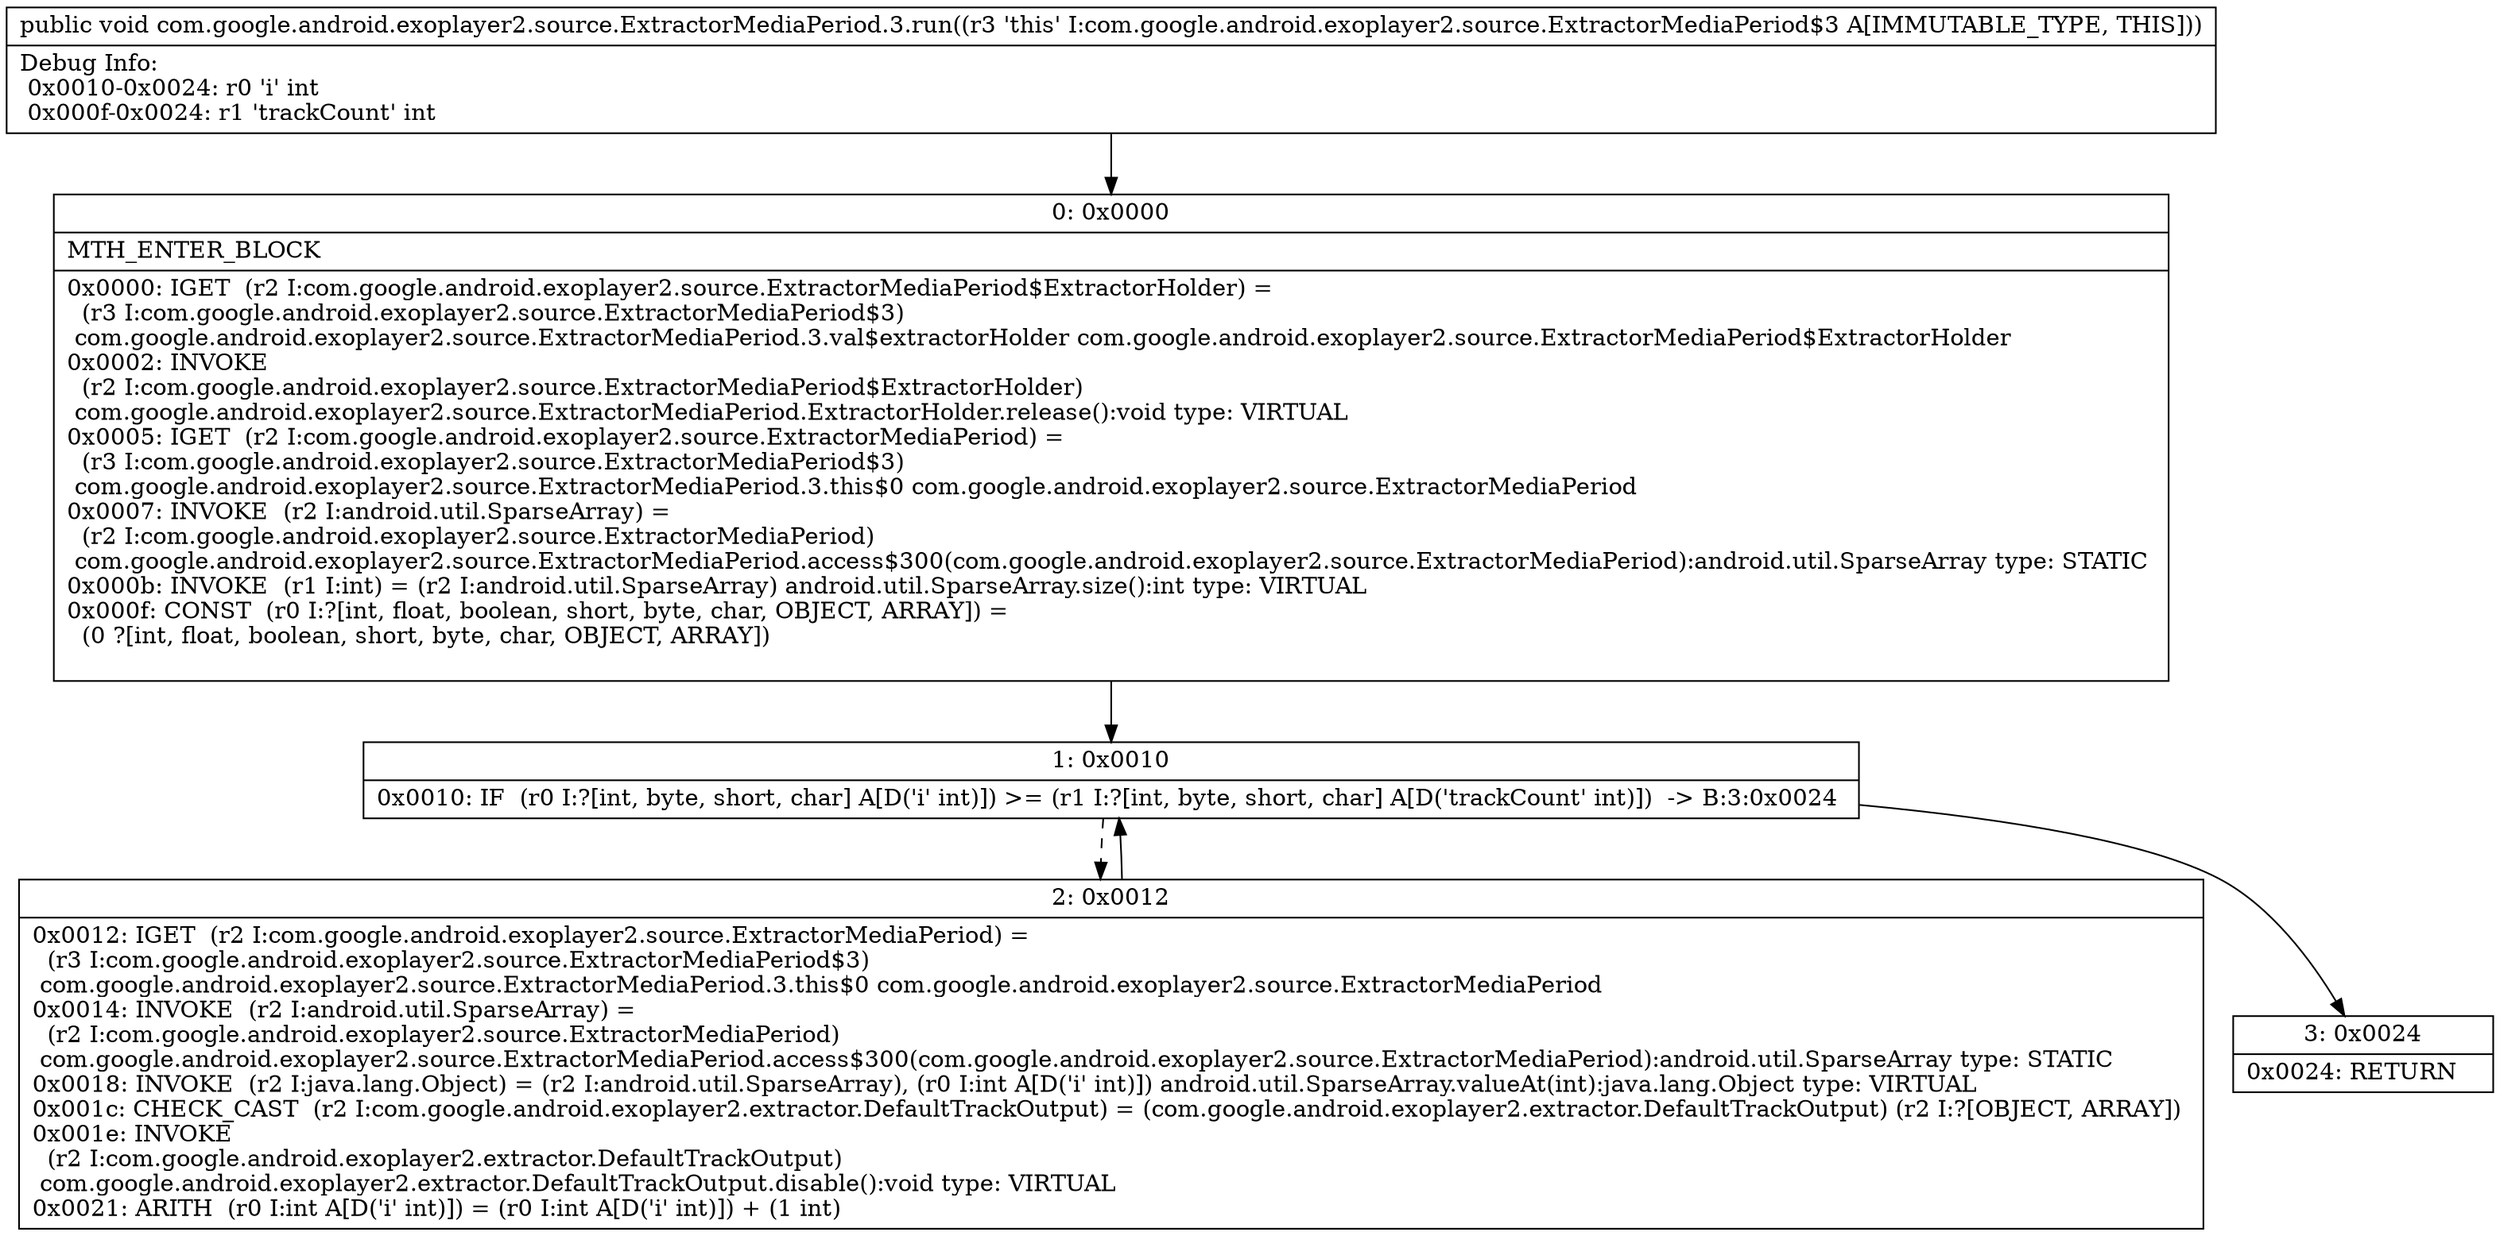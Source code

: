 digraph "CFG forcom.google.android.exoplayer2.source.ExtractorMediaPeriod.3.run()V" {
Node_0 [shape=record,label="{0\:\ 0x0000|MTH_ENTER_BLOCK\l|0x0000: IGET  (r2 I:com.google.android.exoplayer2.source.ExtractorMediaPeriod$ExtractorHolder) = \l  (r3 I:com.google.android.exoplayer2.source.ExtractorMediaPeriod$3)\l com.google.android.exoplayer2.source.ExtractorMediaPeriod.3.val$extractorHolder com.google.android.exoplayer2.source.ExtractorMediaPeriod$ExtractorHolder \l0x0002: INVOKE  \l  (r2 I:com.google.android.exoplayer2.source.ExtractorMediaPeriod$ExtractorHolder)\l com.google.android.exoplayer2.source.ExtractorMediaPeriod.ExtractorHolder.release():void type: VIRTUAL \l0x0005: IGET  (r2 I:com.google.android.exoplayer2.source.ExtractorMediaPeriod) = \l  (r3 I:com.google.android.exoplayer2.source.ExtractorMediaPeriod$3)\l com.google.android.exoplayer2.source.ExtractorMediaPeriod.3.this$0 com.google.android.exoplayer2.source.ExtractorMediaPeriod \l0x0007: INVOKE  (r2 I:android.util.SparseArray) = \l  (r2 I:com.google.android.exoplayer2.source.ExtractorMediaPeriod)\l com.google.android.exoplayer2.source.ExtractorMediaPeriod.access$300(com.google.android.exoplayer2.source.ExtractorMediaPeriod):android.util.SparseArray type: STATIC \l0x000b: INVOKE  (r1 I:int) = (r2 I:android.util.SparseArray) android.util.SparseArray.size():int type: VIRTUAL \l0x000f: CONST  (r0 I:?[int, float, boolean, short, byte, char, OBJECT, ARRAY]) = \l  (0 ?[int, float, boolean, short, byte, char, OBJECT, ARRAY])\l \l}"];
Node_1 [shape=record,label="{1\:\ 0x0010|0x0010: IF  (r0 I:?[int, byte, short, char] A[D('i' int)]) \>= (r1 I:?[int, byte, short, char] A[D('trackCount' int)])  \-\> B:3:0x0024 \l}"];
Node_2 [shape=record,label="{2\:\ 0x0012|0x0012: IGET  (r2 I:com.google.android.exoplayer2.source.ExtractorMediaPeriod) = \l  (r3 I:com.google.android.exoplayer2.source.ExtractorMediaPeriod$3)\l com.google.android.exoplayer2.source.ExtractorMediaPeriod.3.this$0 com.google.android.exoplayer2.source.ExtractorMediaPeriod \l0x0014: INVOKE  (r2 I:android.util.SparseArray) = \l  (r2 I:com.google.android.exoplayer2.source.ExtractorMediaPeriod)\l com.google.android.exoplayer2.source.ExtractorMediaPeriod.access$300(com.google.android.exoplayer2.source.ExtractorMediaPeriod):android.util.SparseArray type: STATIC \l0x0018: INVOKE  (r2 I:java.lang.Object) = (r2 I:android.util.SparseArray), (r0 I:int A[D('i' int)]) android.util.SparseArray.valueAt(int):java.lang.Object type: VIRTUAL \l0x001c: CHECK_CAST  (r2 I:com.google.android.exoplayer2.extractor.DefaultTrackOutput) = (com.google.android.exoplayer2.extractor.DefaultTrackOutput) (r2 I:?[OBJECT, ARRAY]) \l0x001e: INVOKE  \l  (r2 I:com.google.android.exoplayer2.extractor.DefaultTrackOutput)\l com.google.android.exoplayer2.extractor.DefaultTrackOutput.disable():void type: VIRTUAL \l0x0021: ARITH  (r0 I:int A[D('i' int)]) = (r0 I:int A[D('i' int)]) + (1 int) \l}"];
Node_3 [shape=record,label="{3\:\ 0x0024|0x0024: RETURN   \l}"];
MethodNode[shape=record,label="{public void com.google.android.exoplayer2.source.ExtractorMediaPeriod.3.run((r3 'this' I:com.google.android.exoplayer2.source.ExtractorMediaPeriod$3 A[IMMUTABLE_TYPE, THIS]))  | Debug Info:\l  0x0010\-0x0024: r0 'i' int\l  0x000f\-0x0024: r1 'trackCount' int\l}"];
MethodNode -> Node_0;
Node_0 -> Node_1;
Node_1 -> Node_2[style=dashed];
Node_1 -> Node_3;
Node_2 -> Node_1;
}

